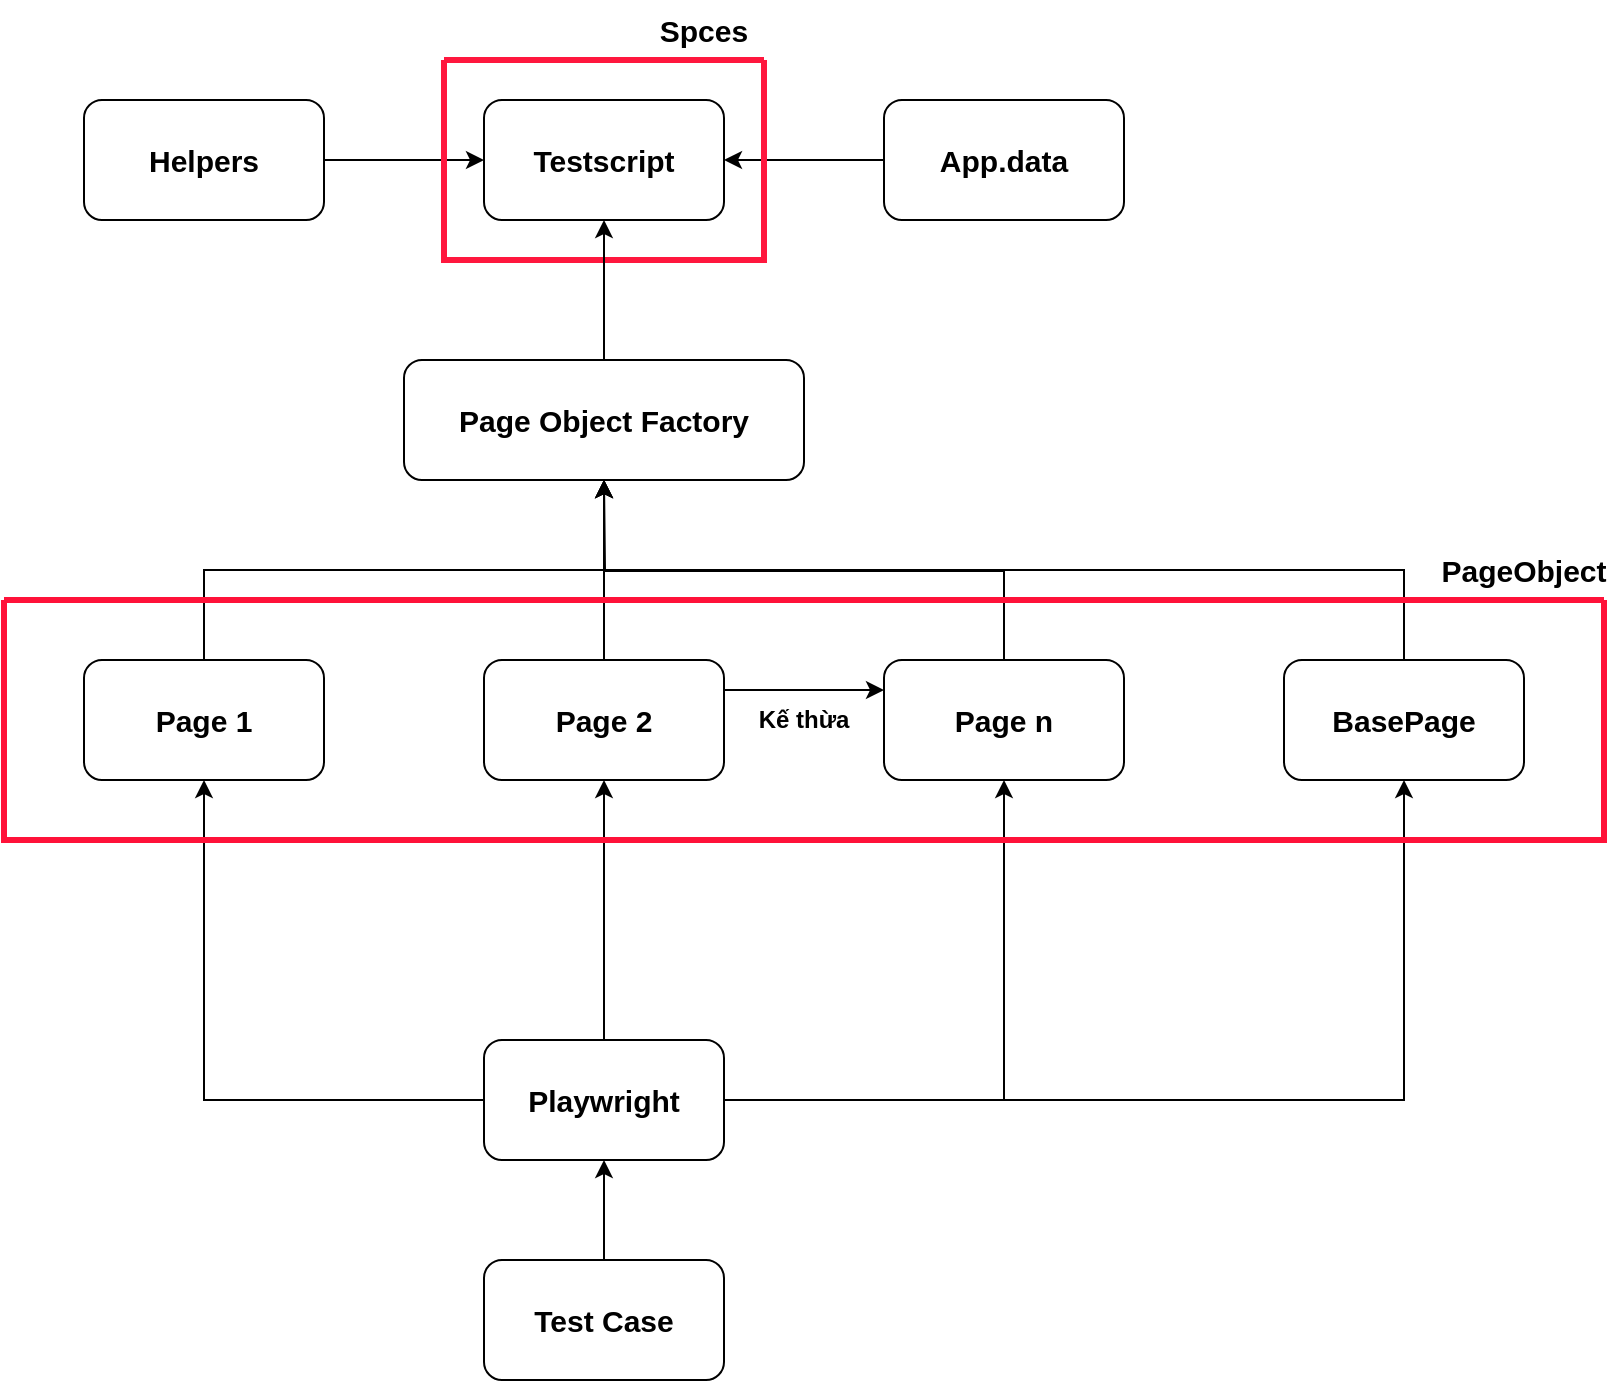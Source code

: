 <mxfile version="24.7.7">
  <diagram name="Page-1" id="4Qoc6TQdb6o_q26tzG4L">
    <mxGraphModel grid="1" page="1" gridSize="10" guides="1" tooltips="1" connect="1" arrows="1" fold="1" pageScale="1" pageWidth="850" pageHeight="1100" math="0" shadow="0">
      <root>
        <mxCell id="0" />
        <mxCell id="1" parent="0" />
        <mxCell id="S-cmoG2ieqaU_YxU0t9z-10" style="edgeStyle=orthogonalEdgeStyle;rounded=0;orthogonalLoop=1;jettySize=auto;html=1;exitX=0.5;exitY=0;exitDx=0;exitDy=0;entryX=0.5;entryY=1;entryDx=0;entryDy=0;" edge="1" parent="1" source="S-cmoG2ieqaU_YxU0t9z-1" target="S-cmoG2ieqaU_YxU0t9z-4">
          <mxGeometry relative="1" as="geometry" />
        </mxCell>
        <mxCell id="S-cmoG2ieqaU_YxU0t9z-11" style="edgeStyle=orthogonalEdgeStyle;rounded=0;orthogonalLoop=1;jettySize=auto;html=1;exitX=1;exitY=0.5;exitDx=0;exitDy=0;entryX=0.5;entryY=1;entryDx=0;entryDy=0;" edge="1" parent="1" source="S-cmoG2ieqaU_YxU0t9z-1" target="S-cmoG2ieqaU_YxU0t9z-2">
          <mxGeometry relative="1" as="geometry" />
        </mxCell>
        <mxCell id="S-cmoG2ieqaU_YxU0t9z-12" style="edgeStyle=orthogonalEdgeStyle;rounded=0;orthogonalLoop=1;jettySize=auto;html=1;exitX=1;exitY=0.5;exitDx=0;exitDy=0;entryX=0.5;entryY=1;entryDx=0;entryDy=0;" edge="1" parent="1" source="S-cmoG2ieqaU_YxU0t9z-1" target="S-cmoG2ieqaU_YxU0t9z-7">
          <mxGeometry relative="1" as="geometry" />
        </mxCell>
        <mxCell id="S-cmoG2ieqaU_YxU0t9z-13" style="edgeStyle=orthogonalEdgeStyle;rounded=0;orthogonalLoop=1;jettySize=auto;html=1;exitX=0;exitY=0.5;exitDx=0;exitDy=0;entryX=0.5;entryY=1;entryDx=0;entryDy=0;" edge="1" parent="1" source="S-cmoG2ieqaU_YxU0t9z-1" target="S-cmoG2ieqaU_YxU0t9z-5">
          <mxGeometry relative="1" as="geometry" />
        </mxCell>
        <mxCell id="S-cmoG2ieqaU_YxU0t9z-1" value="&lt;font style=&quot;font-size: 15px;&quot;&gt;&lt;b&gt;Playwright&lt;/b&gt;&lt;/font&gt;" style="rounded=1;whiteSpace=wrap;html=1;" vertex="1" parent="1">
          <mxGeometry x="360" y="810" width="120" height="60" as="geometry" />
        </mxCell>
        <mxCell id="U21YtgEmPUKUvigjnbzT-9" style="edgeStyle=orthogonalEdgeStyle;rounded=0;orthogonalLoop=1;jettySize=auto;html=1;exitX=0.5;exitY=0;exitDx=0;exitDy=0;" edge="1" parent="1" source="S-cmoG2ieqaU_YxU0t9z-2">
          <mxGeometry relative="1" as="geometry">
            <mxPoint x="420" y="530" as="targetPoint" />
          </mxGeometry>
        </mxCell>
        <mxCell id="S-cmoG2ieqaU_YxU0t9z-2" value="&lt;b&gt;&lt;font style=&quot;font-size: 15px;&quot;&gt;Page n&lt;/font&gt;&lt;/b&gt;" style="rounded=1;whiteSpace=wrap;html=1;" vertex="1" parent="1">
          <mxGeometry x="560" y="620" width="120" height="60" as="geometry" />
        </mxCell>
        <mxCell id="S-cmoG2ieqaU_YxU0t9z-3" value="&lt;font style=&quot;font-size: 15px;&quot;&gt;&lt;b&gt;Testscript&lt;/b&gt;&lt;/font&gt;" style="rounded=1;whiteSpace=wrap;html=1;" vertex="1" parent="1">
          <mxGeometry x="360" y="340" width="120" height="60" as="geometry" />
        </mxCell>
        <mxCell id="S-cmoG2ieqaU_YxU0t9z-19" style="edgeStyle=orthogonalEdgeStyle;rounded=0;orthogonalLoop=1;jettySize=auto;html=1;exitX=0.5;exitY=0;exitDx=0;exitDy=0;" edge="1" parent="1" source="S-cmoG2ieqaU_YxU0t9z-4">
          <mxGeometry relative="1" as="geometry">
            <mxPoint x="420.286" y="619.571" as="targetPoint" />
          </mxGeometry>
        </mxCell>
        <mxCell id="U21YtgEmPUKUvigjnbzT-8" style="edgeStyle=orthogonalEdgeStyle;rounded=0;orthogonalLoop=1;jettySize=auto;html=1;exitX=0.5;exitY=0;exitDx=0;exitDy=0;" edge="1" parent="1" source="S-cmoG2ieqaU_YxU0t9z-4">
          <mxGeometry relative="1" as="geometry">
            <mxPoint x="420" y="530" as="targetPoint" />
          </mxGeometry>
        </mxCell>
        <mxCell id="U21YtgEmPUKUvigjnbzT-14" style="edgeStyle=orthogonalEdgeStyle;rounded=0;orthogonalLoop=1;jettySize=auto;html=1;exitX=1;exitY=0.25;exitDx=0;exitDy=0;entryX=0;entryY=0.25;entryDx=0;entryDy=0;" edge="1" parent="1" source="S-cmoG2ieqaU_YxU0t9z-4" target="S-cmoG2ieqaU_YxU0t9z-2">
          <mxGeometry relative="1" as="geometry" />
        </mxCell>
        <mxCell id="S-cmoG2ieqaU_YxU0t9z-4" value="&lt;b&gt;&lt;font style=&quot;font-size: 15px;&quot;&gt;Page 2&lt;/font&gt;&lt;/b&gt;" style="rounded=1;whiteSpace=wrap;html=1;" vertex="1" parent="1">
          <mxGeometry x="360" y="620" width="120" height="60" as="geometry" />
        </mxCell>
        <mxCell id="U21YtgEmPUKUvigjnbzT-7" style="edgeStyle=orthogonalEdgeStyle;rounded=0;orthogonalLoop=1;jettySize=auto;html=1;exitX=0.5;exitY=0;exitDx=0;exitDy=0;entryX=0.5;entryY=1;entryDx=0;entryDy=0;" edge="1" parent="1" source="S-cmoG2ieqaU_YxU0t9z-5" target="U21YtgEmPUKUvigjnbzT-1">
          <mxGeometry relative="1" as="geometry" />
        </mxCell>
        <mxCell id="S-cmoG2ieqaU_YxU0t9z-5" value="&lt;b&gt;&lt;font style=&quot;font-size: 15px;&quot;&gt;Page 1&lt;/font&gt;&lt;/b&gt;" style="rounded=1;whiteSpace=wrap;html=1;" vertex="1" parent="1">
          <mxGeometry x="160" y="620" width="120" height="60" as="geometry" />
        </mxCell>
        <mxCell id="U21YtgEmPUKUvigjnbzT-10" style="edgeStyle=orthogonalEdgeStyle;rounded=0;orthogonalLoop=1;jettySize=auto;html=1;exitX=0.5;exitY=0;exitDx=0;exitDy=0;entryX=0.5;entryY=1;entryDx=0;entryDy=0;" edge="1" parent="1" source="S-cmoG2ieqaU_YxU0t9z-7" target="U21YtgEmPUKUvigjnbzT-1">
          <mxGeometry relative="1" as="geometry" />
        </mxCell>
        <mxCell id="S-cmoG2ieqaU_YxU0t9z-7" value="&lt;b&gt;&lt;font style=&quot;font-size: 15px;&quot;&gt;BasePage&lt;/font&gt;&lt;/b&gt;" style="rounded=1;whiteSpace=wrap;html=1;" vertex="1" parent="1">
          <mxGeometry x="760" y="620" width="120" height="60" as="geometry" />
        </mxCell>
        <mxCell id="U21YtgEmPUKUvigjnbzT-6" style="edgeStyle=orthogonalEdgeStyle;rounded=0;orthogonalLoop=1;jettySize=auto;html=1;exitX=1;exitY=0.5;exitDx=0;exitDy=0;" edge="1" parent="1" source="S-cmoG2ieqaU_YxU0t9z-8" target="S-cmoG2ieqaU_YxU0t9z-3">
          <mxGeometry relative="1" as="geometry" />
        </mxCell>
        <mxCell id="S-cmoG2ieqaU_YxU0t9z-8" value="&lt;b style=&quot;font-size: 15px;&quot;&gt;Helpers&lt;/b&gt;" style="rounded=1;whiteSpace=wrap;html=1;" vertex="1" parent="1">
          <mxGeometry x="160" y="340" width="120" height="60" as="geometry" />
        </mxCell>
        <mxCell id="U21YtgEmPUKUvigjnbzT-5" style="edgeStyle=orthogonalEdgeStyle;rounded=0;orthogonalLoop=1;jettySize=auto;html=1;exitX=0;exitY=0.5;exitDx=0;exitDy=0;entryX=1;entryY=0.5;entryDx=0;entryDy=0;" edge="1" parent="1" source="S-cmoG2ieqaU_YxU0t9z-9" target="S-cmoG2ieqaU_YxU0t9z-3">
          <mxGeometry relative="1" as="geometry" />
        </mxCell>
        <mxCell id="S-cmoG2ieqaU_YxU0t9z-9" value="&lt;b&gt;&lt;font style=&quot;font-size: 15px;&quot;&gt;App.data&lt;/font&gt;&lt;/b&gt;" style="rounded=1;whiteSpace=wrap;html=1;" vertex="1" parent="1">
          <mxGeometry x="560" y="340" width="120" height="60" as="geometry" />
        </mxCell>
        <mxCell id="S-cmoG2ieqaU_YxU0t9z-27" value="" style="swimlane;startSize=0;strokeColor=#FF1239;strokeWidth=3;" vertex="1" parent="1">
          <mxGeometry x="120" y="590" width="800" height="120" as="geometry" />
        </mxCell>
        <mxCell id="FFIsN4_KHC2Kgvn_Q-gw-1" value="&lt;b&gt;Kế thừa&lt;/b&gt;" style="text;html=1;align=center;verticalAlign=middle;whiteSpace=wrap;rounded=0;" vertex="1" parent="S-cmoG2ieqaU_YxU0t9z-27">
          <mxGeometry x="375" y="45" width="50" height="30" as="geometry" />
        </mxCell>
        <mxCell id="S-cmoG2ieqaU_YxU0t9z-28" value="" style="swimlane;startSize=0;strokeColor=#FF173E;strokeWidth=3;" vertex="1" parent="1">
          <mxGeometry x="340" y="320" width="160" height="100" as="geometry" />
        </mxCell>
        <mxCell id="S-cmoG2ieqaU_YxU0t9z-30" value="&lt;b&gt;&lt;font style=&quot;font-size: 15px;&quot;&gt;Spces&lt;/font&gt;&lt;/b&gt;" style="text;html=1;align=center;verticalAlign=middle;whiteSpace=wrap;rounded=0;" vertex="1" parent="1">
          <mxGeometry x="440" y="290" width="60" height="30" as="geometry" />
        </mxCell>
        <mxCell id="S-cmoG2ieqaU_YxU0t9z-31" value="&lt;b&gt;&lt;font style=&quot;font-size: 15px;&quot;&gt;PageObject&lt;/font&gt;&lt;/b&gt;" style="text;html=1;align=center;verticalAlign=middle;whiteSpace=wrap;rounded=0;" vertex="1" parent="1">
          <mxGeometry x="850" y="560" width="60" height="30" as="geometry" />
        </mxCell>
        <mxCell id="U21YtgEmPUKUvigjnbzT-11" style="edgeStyle=orthogonalEdgeStyle;rounded=0;orthogonalLoop=1;jettySize=auto;html=1;exitX=0.5;exitY=0;exitDx=0;exitDy=0;entryX=0.5;entryY=1;entryDx=0;entryDy=0;" edge="1" parent="1" source="U21YtgEmPUKUvigjnbzT-1" target="S-cmoG2ieqaU_YxU0t9z-3">
          <mxGeometry relative="1" as="geometry" />
        </mxCell>
        <mxCell id="U21YtgEmPUKUvigjnbzT-1" value="&lt;b&gt;&lt;font style=&quot;font-size: 15px;&quot;&gt;Page Object Factory&lt;/font&gt;&lt;/b&gt;" style="rounded=1;whiteSpace=wrap;html=1;" vertex="1" parent="1">
          <mxGeometry x="320" y="470" width="200" height="60" as="geometry" />
        </mxCell>
        <mxCell id="x25g4mdXzBlVxST_02y2-2" style="edgeStyle=orthogonalEdgeStyle;rounded=0;orthogonalLoop=1;jettySize=auto;html=1;exitX=0.5;exitY=0;exitDx=0;exitDy=0;entryX=0.5;entryY=1;entryDx=0;entryDy=0;" edge="1" parent="1" source="x25g4mdXzBlVxST_02y2-1" target="S-cmoG2ieqaU_YxU0t9z-1">
          <mxGeometry relative="1" as="geometry" />
        </mxCell>
        <mxCell id="x25g4mdXzBlVxST_02y2-1" value="&lt;font style=&quot;font-size: 15px;&quot;&gt;&lt;b&gt;Test Case&lt;/b&gt;&lt;/font&gt;" style="rounded=1;whiteSpace=wrap;html=1;" vertex="1" parent="1">
          <mxGeometry x="360" y="920" width="120" height="60" as="geometry" />
        </mxCell>
      </root>
    </mxGraphModel>
  </diagram>
</mxfile>

